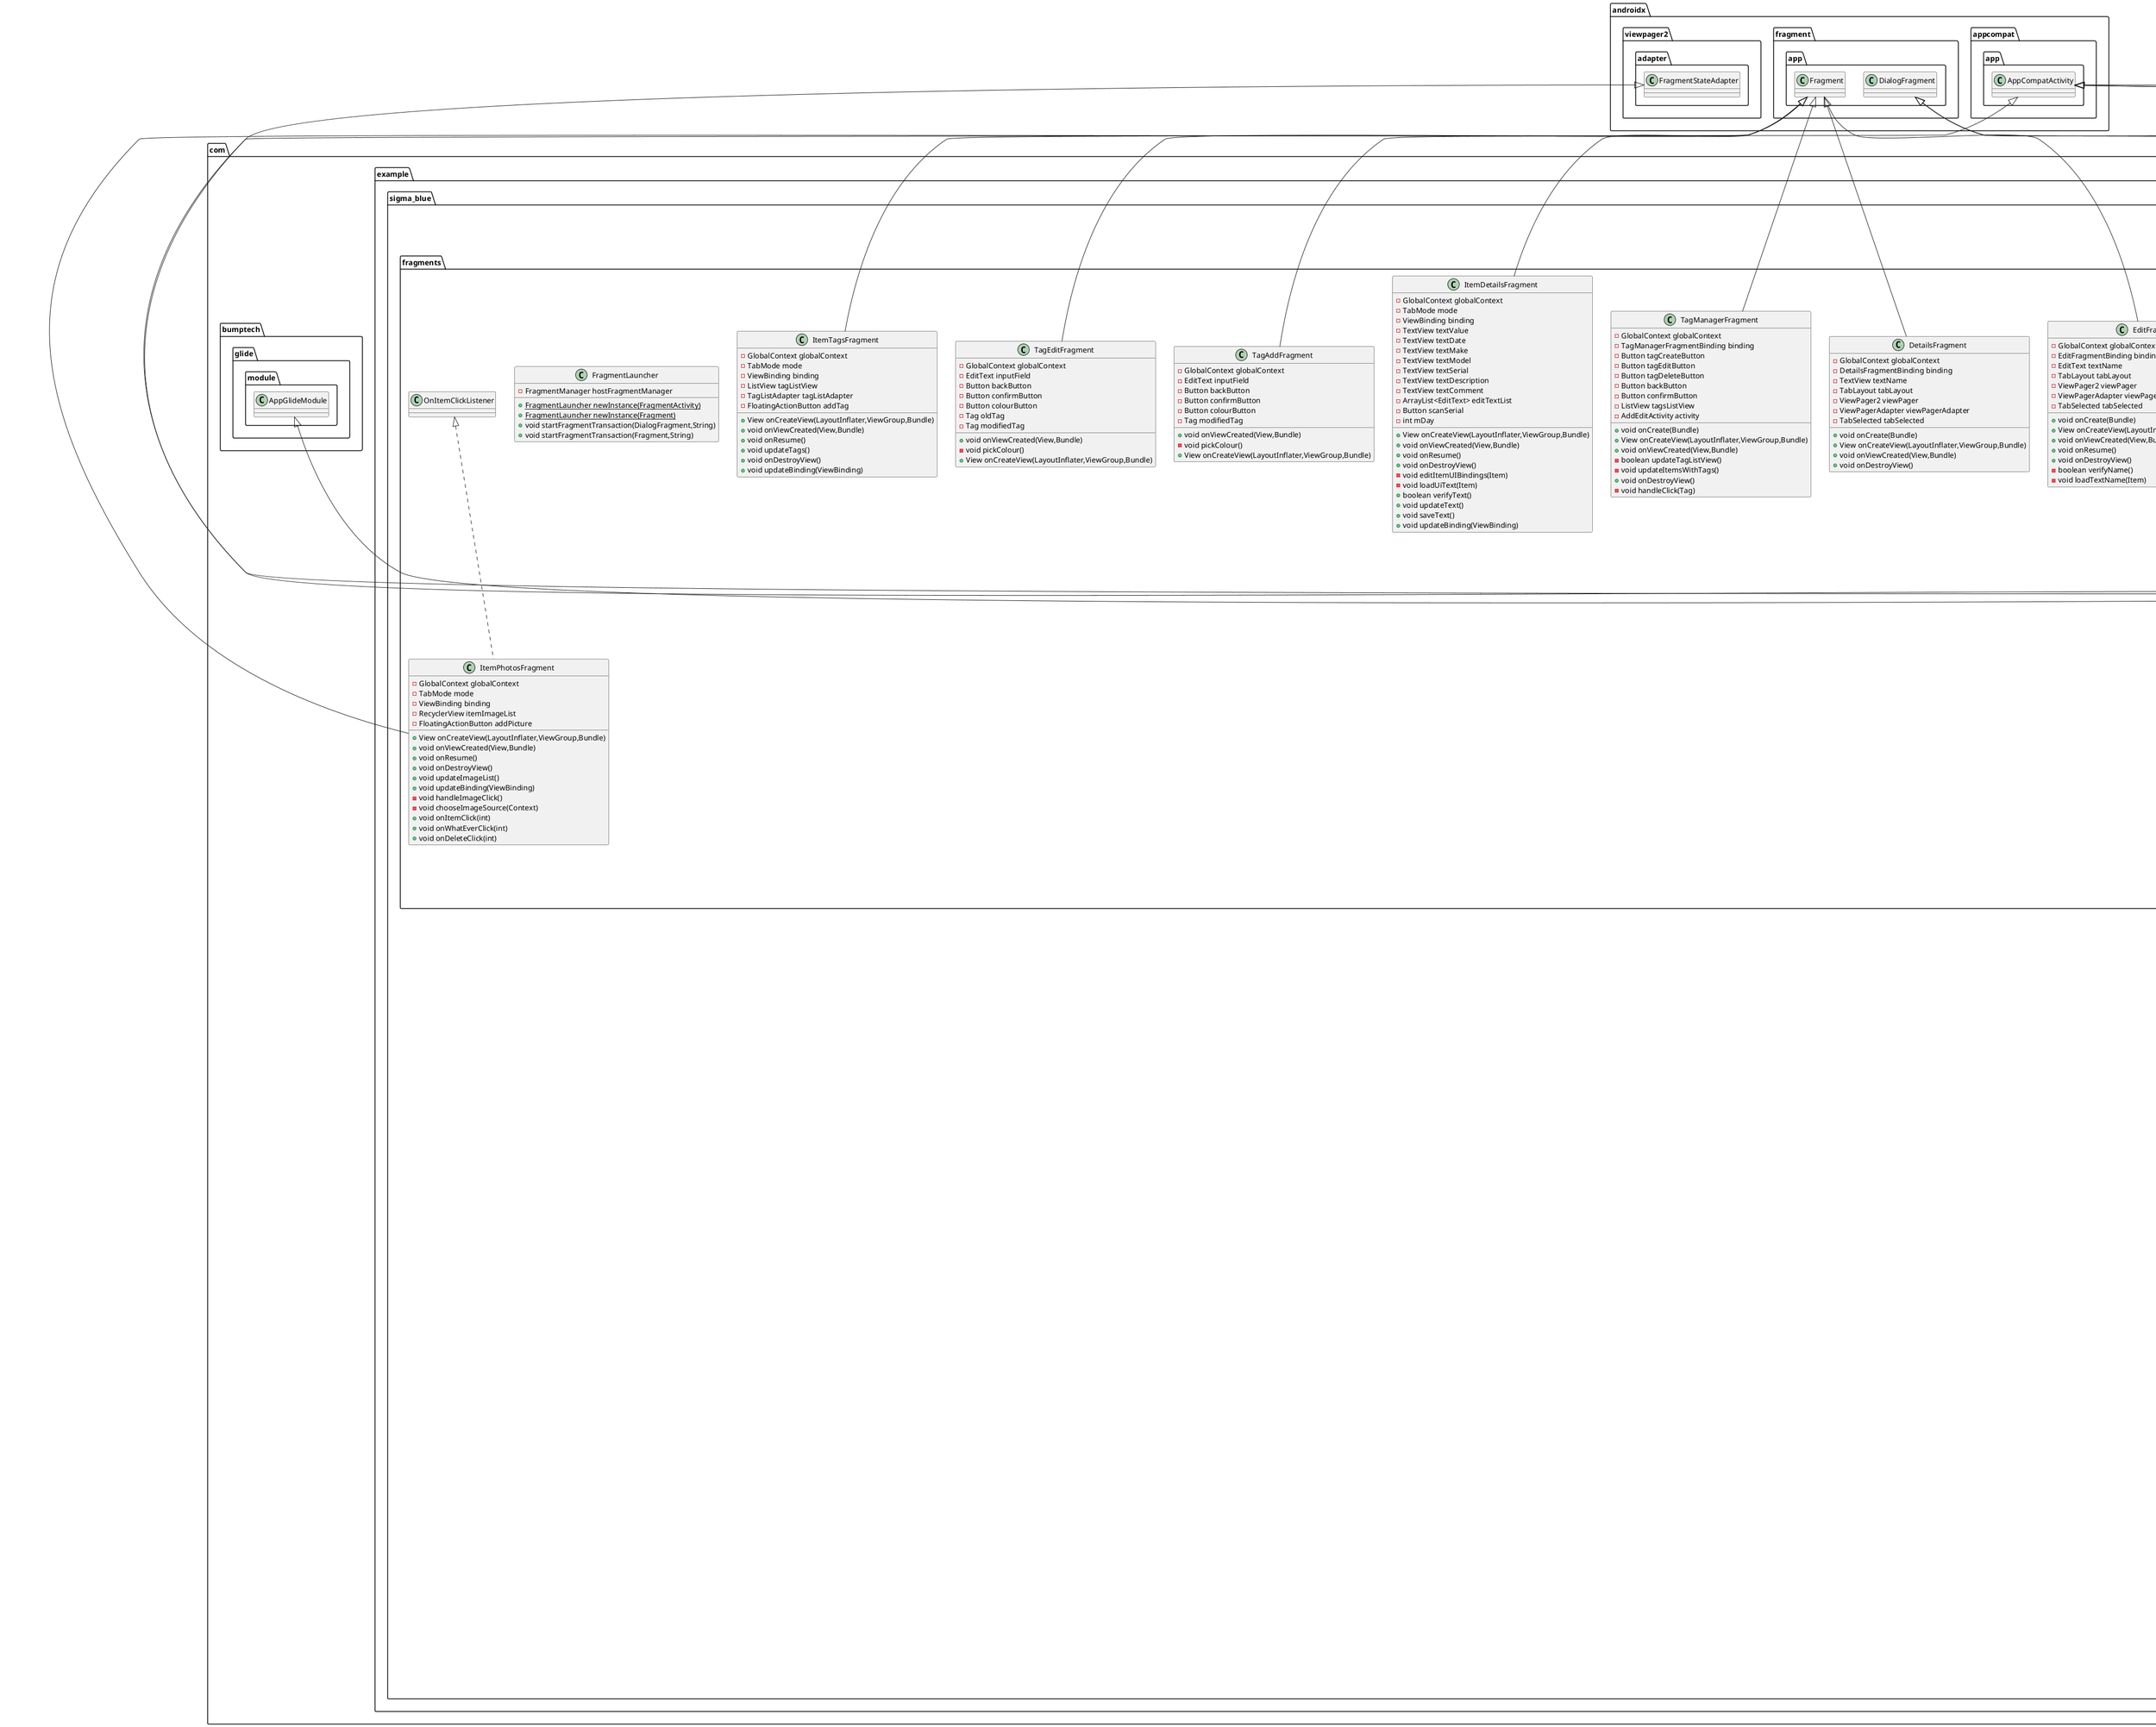 @startuml
class com.example.sigma_blue.entity.item.ItemFactory {
~ String factoryTitle
~ Date factoryDate
~ String factoryDescription
~ String factoryMake
~ String factoryModel
~ Double factoryValue
+ {static} ItemFactory newInstance(Date)
+ Item emptyItem()
+ Item templateItem()
+ Item templateItem(String)
+ void setFactoryDate(Date)
+ void setFactoryValue(Double)
- Date getFactoryDate()
- Double getFactoryValue()
}
class com.example.sigma_blue.activities.ActivityLauncher {
- ActivityResultLauncher<Input> launcher
- OnActivityResult<Result> onActivityResult
+ {static} ActivityLauncher<Input,Result> registerForActivityResult(ActivityResultCaller,ActivityResultContract<Input,Result>,OnActivityResult<Result>)
+ {static} ActivityLauncher<Input,Result> registerForActivityResult(ActivityResultCaller,ActivityResultContract<Input,Result>)
+ {static} ActivityLauncher<Intent,ActivityResult> registerActivityForResult(ActivityResultCaller)
+ void setOnActivityResult(OnActivityResult<Result>)
+ void launch(Input,OnActivityResult<Result>)
+ void launch(Input)
- void callOnActivityResult(Result)
}
interface com.example.sigma_blue.activities.ActivityLauncher$OnActivityResult {
~ void onActivityResult(O)
}
class com.example.sigma_blue.utility.TagFilterField {
- ArrayList<Tag> tagsToMatch
+ boolean match(Item)
}
class com.example.sigma_blue.utility.ItemSortComparator {
- SortField sortBy
- int direction
- Comparator<Item> defaultComparator
- Comparator<Item> nameComparator
- Comparator<Item> dateComparator
- Comparator<Item> makeComparator
- Comparator<Item> valueComparator
- Comparator<Item> descriptionComparator
+ SortField getSortBy()
+ Comparator<Item> getComparator()
+ int getDirection()
+ void setDirection(int)
}
abstract class com.example.sigma_blue.adapter.ASelectableListAdapter {
# List<T> entityData
# Context context
# {static} GlobalContext globalContext
+ int getCount()
+ void setList(List<T>)
# void highlightControl(View,boolean)
}
class com.example.sigma_blue.utility.DateFilterField {
~ Date startDate
~ Date endDate
+ boolean match(Item)
+ Date getStartDate()
+ Date getEndDate()
}
class com.example.sigma_blue.fragments.ItemTagsFragment {
- GlobalContext globalContext
- TabMode mode
- ViewBinding binding
- ListView tagListView
- TagListAdapter tagListAdapter
- FloatingActionButton addTag
+ View onCreateView(LayoutInflater,ViewGroup,Bundle)
+ void onViewCreated(View,Bundle)
+ void onResume()
+ void updateTags()
+ void onDestroyView()
+ void updateBinding(ViewBinding)
}
enum com.example.sigma_blue.adapter.TabSelected {
+  Details
+  Tags
+  Photos
- int position
- {static} Map<Integer,TabSelected> map
+ {static} TabSelected of(int)
+ int position()
}
class com.example.sigma_blue.fragments.ItemPhotosFragment {
- GlobalContext globalContext
- TabMode mode
- ViewBinding binding
- RecyclerView itemImageList
- FloatingActionButton addPicture
+ View onCreateView(LayoutInflater,ViewGroup,Bundle)
+ void onViewCreated(View,Bundle)
+ void onResume()
+ void onDestroyView()
+ void updateImageList()
+ void updateBinding(ViewBinding)
- void handleImageClick()
- void chooseImageSource(Context)
+ void onItemClick(int)
+ void onWhatEverClick(int)
+ void onDeleteClick(int)
}
enum com.example.sigma_blue.utility.ModeField {
+  SORT
+  SEARCH
- String stringRepresentation
+ String toString()
}
abstract class com.example.sigma_blue.utility.FilterField {
# String filterText
# boolean enabled
# boolean exact
+ {abstract}boolean match(T)
+ String getFilterText()
+ boolean isEnabled()
}
class com.example.sigma_blue.entity.description.DescriptionManager {
- HashMap<String,String> descriptionMappings
- {static} boolean DBEnabled
- DescriptionDB descriptionDB
+ void setContext(Context)
+ void updateItemDescription(String,Response.Listener<String>,Response.ErrorListener)
- String parseResponse(String)
}
class com.example.sigma_blue.utility.StringHasher {
+ {static} String getHash(String)
- {static} String bytesToString(byte[])
}
class com.example.sigma_blue.activities.ViewListActivity {
- ActivityLauncher<Intent,ActivityResult> activityLauncher
- ViewHolder viewHolder
- GlobalContext globalContext
- FragmentManager fragmentManager
# void onCreate(Bundle)
- void handleClick(Item)
- void deleteSelectedItems()
- void displayQueryFragment(ApplicationState)
- void startFragmentTransaction(DialogFragment,String)
- void setUIOnClickListeners()
- void handleLongClick(Item)
- void handleOptionsClick()
- void handleDeleteAccount()
- void logoutUser()
}
class com.example.sigma_blue.activities.ViewListActivity$ViewHolder {
+ Button searchButton
+ Button sortFilterButton
+ Button optionsButton
+ Button deleteSelectedButton
+ Button addTagsSelectedButton
+ ConstraintLayout selectedItemsMenu
+ FloatingActionButton addEntryButton
+ TextView summaryView
+ ListView listListView
}
enum com.example.sigma_blue.utility.SortField {
+  NAME
+  DATE
+  DESCRIPTION
+  MAKE
+  VALUE
+  NO_SELECTION
- String menuName
+ String toString()
}
class com.example.sigma_blue.fragments.EditFragment {
- GlobalContext globalContext
- EditFragmentBinding binding
- EditText textName
- TabLayout tabLayout
- ViewPager2 viewPager
- ViewPagerAdapter viewPagerAdapter
- TabSelected tabSelected
+ void onCreate(Bundle)
+ View onCreateView(LayoutInflater,ViewGroup,Bundle)
+ void onViewCreated(View,Bundle)
+ void onResume()
+ void onDestroyView()
- boolean verifyName()
- void loadTextName(Item)
}
class com.example.sigma_blue.entity.item.ItemDB {
- FirebaseFirestore firestoreInjection
- Account account
+ {static} ItemDB newInstance(Account)
+ {static} ItemDB newInstance(FirebaseFirestore,Account)
- void setAccount(Account)
- void setFirestore(FirebaseFirestore)
+ void add(Item)
+ void remove(Item)
+ Account getAccount()
+ CollectionReference getCollectionReference()
}
class com.example.sigma_blue.activities.AddEditActivity {
- GlobalContext globalContext
- NavGraph graph
- NavController navController
# void onCreate(Bundle)
+ void onResume()
+ void returnAndClose()
# void onActivityResult(int,int,Intent)
}
class com.example.sigma_blue.fragments.DetailsFragment {
- GlobalContext globalContext
- DetailsFragmentBinding binding
- TextView textName
- TabLayout tabLayout
- ViewPager2 viewPager
- ViewPagerAdapter viewPagerAdapter
- TabSelected tabSelected
+ void onCreate(Bundle)
+ View onCreateView(LayoutInflater,ViewGroup,Bundle)
+ void onViewCreated(View,Bundle)
+ void onDestroyView()
}
class com.example.sigma_blue.context.GlobalContext {
- {static} GlobalContext instance
- Account account
- AccountList accountList
- ItemList itemList
- SelectedEntities<Item> selectedItems
- TagList tagList
- SelectedEntities<Tag> selectedTags
- ImageManager imageManager
- DescriptionManager descriptionManager
- Item currentItem
- Item modifiedItem
- ArrayList<ApplicationState> stateHistory
+ {static} GlobalContext getInstance()
+ void login(Account)
+ void newState(ApplicationState)
+ ApplicationState getCurrentState()
+ ApplicationState getLastState()
+ AccountList getAccountList()
+ ItemList getItemList()
+ ImageManager getImageManager()
+ TagList getTagList()
+ Item getCurrentItem()
+ void setCurrentItem(Item)
+ Account getAccount()
+ void setAccount(Account)
+ SelectedEntities<Item> getSelectedItems()
+ SelectedEntities<Tag> getSelectedTags()
+ Item getModifiedItem()
+ void setModifiedItem(Item)
+ void updateTag(Tag,Tag)
+ DescriptionManager getDescriptionManager()
}
class com.example.sigma_blue.utility.DescriptionFilterField {
+ boolean match(Item)
}
class com.example.sigma_blue.fragments.TagManagerFragment {
- GlobalContext globalContext
- TagManagerFragmentBinding binding
- Button tagCreateButton
- Button tagEditButton
- Button tagDeleteButton
- Button backButton
- Button confirmButton
- ListView tagsListView
- AddEditActivity activity
+ void onCreate(Bundle)
+ View onCreateView(LayoutInflater,ViewGroup,Bundle)
+ void onViewCreated(View,Bundle)
- boolean updateTagListView()
- void updateItemsWithTags()
+ void onDestroyView()
- void handleClick(Tag)
}
enum com.example.sigma_blue.database.DatabaseNames {
+  PRIMARY_COLLECTION
+  ITEMS_COLLECTION
+  TAGS_COLLECTION
+  ACCOUNT_INFO_COLLECTION
+  USER_INFO_DOCUMENT
- String name
+ String getName()
}
class com.example.sigma_blue.fragments.TagEditFragment {
- GlobalContext globalContext
- EditText inputField
- Button backButton
- Button confirmButton
- Button colourButton
- Tag oldTag
- Tag modifiedTag
+ void onViewCreated(View,Bundle)
- void pickColour()
+ View onCreateView(LayoutInflater,ViewGroup,Bundle)
}
enum com.example.sigma_blue.adapter.TabMode {
+  Edit
+  Details
}
class com.example.sigma_blue.fragments.LoginFragment {
- EditText usernameInput
- EditText passwordInput
- OnFragmentInteractionListener listener
- GlobalContext globalContext
+ {static} LoginFragment newInstance(AccountList)
+ void onAttach(Context)
+ Dialog onCreateDialog(Bundle)
}
interface com.example.sigma_blue.fragments.LoginFragment$OnFragmentInteractionListener {
~ void onLoginPressed(boolean)
}
class com.example.sigma_blue.entity.image.ImageManager {
- ArrayList<String> pathList
- ArrayList<Bitmap> entityList
# ImageDB dbHandler
# ImageListAdapterFromPath adapter
- Boolean uploading
- Boolean upToDate
+ String uploadImage(Account,Bitmap)
+ void updateFromItem(Item)
+ ImageListAdapterFromPath getAdapter()
- void updateFromList()
+ void setAdapter(ImageListAdapterFromPath)
- void onImageDownload(byte[])
- void onImageUpload()
+ ArrayList<String> getPathList()
+ Bitmap compressBitmap(String,int,int)
}
class com.example.sigma_blue.entity.description.DescriptionDB {
- {static} String url
~ RequestQueue queue
+ void setContext(Context)
+ void getDescription(String,Response.Listener<String>,Response.ErrorListener)
}
class com.example.sigma_blue.utility.NameFilterField {
+ boolean match(Item)
}
abstract class com.example.sigma_blue.utility.SearchTextBoxWatcher {
~ T target
+ void beforeTextChanged(CharSequence,int,int,int)
+ void onTextChanged(CharSequence,int,int,int)
+ void afterTextChanged(Editable)
+ {abstract}void onTextChanged(T,Editable)
}
class com.example.sigma_blue.adapter.ViewPagerAdapter {
- TabMode mode
- ItemDetailsFragment itemDetailsFragment
- ItemPhotosFragment itemPhotosFragment
- ItemTagsFragment itemTagsFragment
- boolean fragmentsInitialized
- String ERROR_MESSAGE
+ Fragment createFragment(int)
+ int getItemCount()
+ boolean verifyDetailsText()
+ void saveTextToContext()
+ void updateFromContext(int)
}
class com.example.sigma_blue.entity.account.Account {
- String username
- String password
+ {static} String USERNAME
+ {static} Function<QueryDocumentSnapshot,Account> accountOfDocument
+ String getUsername()
+ String getPassword()
+ boolean checkUsername(String)
+ boolean checkPassword(String)
+ String getDocID()
+ boolean equals(Object)
+ Function<IDatabaseItem<Account>,HashMap<String,Object>> getHashMapOfEntity()
+ Account getInstance()
}
class com.example.sigma_blue.utility.ConfirmDelete {
+ {static} void confirmDelete(Context,DialogInterface.OnClickListener)
}
class com.example.sigma_blue.activities.ImageTakingActivity {
~ {static} int REQUEST_IMAGE_CAPTURE
~ {static} int REQUEST_BARCODE_SCAN
~ {static} int REQUEST_GALLERY_PICKING
- GlobalContext globalContext
- boolean cameraPermissionGranted
- ActivityResultLauncher<ScanOptions> barcodeLauncher
# void onCreate(Bundle)
- void dispatchIntent()
- void dispatchScanBarcodeIntent()
- void dispatchTakePictureIntent()
- void dispatchStartGalleryIntent()
# void onActivityResult(int,int,Intent)
- void checkAndroidCameraPermissions()
- void checkAndroidStoragePermissions()
+ void onRequestPermissionsResult(int,String[],int[])
}
class com.example.sigma_blue.fragments.CreateAccFragment {
- EditText usernameInput
- EditText passwordInput
- OnFragmentInteractionListener listener
- GlobalContext globalContext
+ void onAttach(Context)
+ Dialog onCreateDialog(Bundle)
}
interface com.example.sigma_blue.fragments.CreateAccFragment$OnFragmentInteractionListener {
~ void onConfirmPressed(boolean)
}
class com.example.sigma_blue.entity.tag.Tag {
- String tagText
- Color colour
+ {static} String LABEL
+ String getTagText()
+ void setTagText(String)
+ Color getColour()
+ void setColour(Color)
+ int compareTo(Tag)
+ int hashCode()
+ boolean equals(Object)
+ String getDocID()
+ String getColourString()
+ Function<IDatabaseItem<Tag>,HashMap<String,Object>> getHashMapOfEntity()
+ Tag getInstance()
}
class com.example.sigma_blue.activities.LoginPageActivity {
+ Button createAccBtn
+ Button loginBtn
- FragmentLauncher fragmentLauncher
- DialogFragment createAccFragment
- DialogFragment loginFragment
- GlobalContext globalContext
# void onCreate(Bundle)
+ void onConfirmPressed(boolean)
+ void onLoginPressed(boolean)
}
class com.example.sigma_blue.entity.image.ImageDB {
- FirebaseStorage storage
+ String addImage(Bitmap,Account,OnCompleteListener<UploadTask.TaskSnapshot>)
+ void getImage(String,OnSuccessListener<byte[]>)
}
class com.example.sigma_blue.entity.item.ItemListAdapter {
- TextView sumView
+ void notifyDataSetChanged()
+ View getView(int,View,ViewGroup)
+ String formatSummary(Double)
+ void notifySumView(Optional<Double>)
+ void setSummaryView(TextView)
- void bindPosition(View,int)
}
class com.example.sigma_blue.fragments.ItemDetailsFragment {
- GlobalContext globalContext
- TabMode mode
- ViewBinding binding
- TextView textValue
- TextView textDate
- TextView textMake
- TextView textModel
- TextView textSerial
- TextView textDescription
- TextView textComment
- ArrayList<EditText> editTextList
- Button scanSerial
- int mDay
+ View onCreateView(LayoutInflater,ViewGroup,Bundle)
+ void onViewCreated(View,Bundle)
+ void onResume()
+ void onDestroyView()
- void editItemUIBindings(Item)
- void loadUiText(Item)
+ boolean verifyText()
+ void updateText()
+ void saveText()
+ void updateBinding(ViewBinding)
}
class com.example.sigma_blue.entity.image.ImageListAdapterFromPath {
- Context mContext
- ArrayList<String> pathData
- OnItemClickListener mListener
- FirebaseStorage storage
- boolean isMenuNeeded
+ ImageViewHolder onCreateViewHolder(ViewGroup,int)
+ void onBindViewHolder(ImageViewHolder,int)
+ int getItemCount()
+ void setOnItemClickListener(OnItemClickListener)
+ ArrayList<String> getPathData()
+ void setPathData(ArrayList<String>)
}
class com.example.sigma_blue.entity.image.ImageListAdapterFromPath$ImageViewHolder {
+ ImageView imageView
+ void onClick(View)
+ void onCreateContextMenu(ContextMenu,View,ContextMenu.ContextMenuInfo)
+ boolean onMenuItemClick(MenuItem)
}
interface com.example.sigma_blue.entity.image.ImageListAdapterFromPath$OnItemClickListener {
~ void onItemClick(int)
~ void onWhatEverClick(int)
~ void onDeleteClick(int)
}
class com.example.sigma_blue.fragments.TagAddFragment {
- GlobalContext globalContext
- EditText inputField
- Button backButton
- Button confirmButton
- Button colourButton
- Tag modifiedTag
+ void onViewCreated(View,Bundle)
- void pickColour()
+ View onCreateView(LayoutInflater,ViewGroup,Bundle)
}
class com.example.sigma_blue.entity.account.AccountDB {
+ {static} AccountDB newInstance()
+ CollectionReference getCollectionReference()
}
abstract class com.example.sigma_blue.entity.AEntityList {
# ArrayList<T> entityList
# ADatabaseHandler<T> dbHandler
# ASelectableListAdapter<T> adapter
# GlobalContext globalContext
+ void setList(ArrayList<T>)
+ ArrayList<T> getList()
+ ASelectableListAdapter<T> getAdapter()
+ void setAdapter(ASelectableListAdapter<T>)
+ ArrayList<T> getEntityList()
+ void add(T)
+ {abstract}void updateUI()
+ void remove(int)
+ void remove(T)
+ void startListening()
+ void updateEntity(T,T)
+ void syncEntity(T)
+ void setDbHandler(ADatabaseHandler<T>)
+ void removeAll()
}
class com.example.sigma_blue.entity.image.MyAppGlideModule {
+ void registerComponents(Context,Glide,Registry)
}
class com.example.sigma_blue.entity.account.AccountList {
+ {static} AEntityList<Account> newInstance()
+ boolean validAccount(Account)
+ void updateUI()
+ List<Account> loadArray(QuerySnapshot)
+ void setList(ArrayList<Account>)
}
class com.example.sigma_blue.utility.MakeFilterField {
+ boolean match(Item)
}
class com.example.sigma_blue.entity.tag.TagDB {
- Account account
+ {static} TagDB newInstance(Account)
+ DocumentReference getDocRef(Tag)
+ CollectionReference getCollectionReference()
}
enum com.example.sigma_blue.context.ApplicationState {
+  SORT_MENU
+  FILTER_MENU
+  LOGIN_ACTIVITY
+  VIEW_LIST_ACTIVITY
+  CREATE_ACCOUNT_FRAGMENT
+  LOGIN_FRAGMENT
+  DETAILS_FRAGMENT
+  ADD_ITEM_FRAGMENT
+  EDIT_ITEM_FRAGMENT
+  MULTI_SELECT_TAG_MANAGER_FRAGMENT
+  TAG_MANAGER_FRAGMENT
+  TAG_ADD_FRAGMENT
+  TAG_EDIT_FRAGMENT
+  IMAGE_ADD_ACTIVITY
+  BARCODE_ADD_ACTIVITY
+  GALLERY_ADD_ACTIVITY
+  NONE
- String key
+ String toString()
}
class com.example.sigma_blue.entity.item.Item {
+ {static} String dbName
- String description
- Date date
- Double value
- String serialNumber
- List<Tag> tags
- ArrayList<String> imagePaths
+ {static} SimpleDateFormat simpledf
+ {static} Function<QueryDocumentSnapshot,Item> itemOfQueryDocument
+ {static} Item newInstance(String)
+ {static} Item newInstance(String,Date,String,String,String,String,String,Double,List<String>,List<String>)
+ {static} Item newInstance(String,Date,String,String,String,String,String,Double)
+ {static} Item newInstance(String,Date,String,String,String,Double)
+ String getName()
+ void setName(String)
+ Date getDate()
+ void setDate(Date)
+ String getDescription()
+ void setDescription(String)
+ String getMake()
+ void setMake(String)
+ String getModel()
+ void setModel(String)
+ Double getValue()
+ String getFormattedValue()
+ void setValue(Double)
+ String getSerialNumber()
+ void setSerialNumber(String)
+ String getComment()
+ void setComment(String)
+ List<Tag> getTags()
+ ArrayList<String> getTagDocIDs()
+ void setTags(List<Tag>)
+ void addTag(Tag)
+ boolean deleteTag(Tag)
+ ArrayList<String> getImagePaths()
+ void addImagePath(String)
+ boolean removeImagePath(String)
+ boolean hasTag(Tag)
+ String getDocID()
+ Function<IDatabaseItem<Item>,HashMap<String,Object>> getHashMapOfEntity()
+ boolean equals(Object)
+ int compareTo(Item)
+ int hashCode()
+ Item getInstance()
+ void cleanTags(ArrayList<Tag>)
+ void updateTag(Tag,Tag)
}
abstract class com.example.sigma_blue.database.ADatabaseHandler {
- ListenerRegistration registration
# CollectionReference ref
# {static} void addDocument(CollectionReference,T,Function<T,HashMap<String,Object>>,String)
+ {static} List<T> loadArray(QuerySnapshot,Function<QueryDocumentSnapshot,T>)
# {static} void removeDocument(CollectionReference,IDatabaseItem<?>)
+ void add(IDatabaseItem<T>)
+ void remove(IDatabaseItem<T>)
+ {abstract}CollectionReference getCollectionReference()
+ void startListening(Query,IDatabaseList<T>)
- void clearRegistration()
+ DocumentReference getDocRef(IDatabaseItem<T>)
}
class com.example.sigma_blue.fragments.QueryFragment {
- GlobalContext globalContext
- ViewHolder viewHolder
- ModeField currentView
- VisibleItemList visibleItemList
+ void onResume()
+ void onCreate(Bundle)
+ View onCreateView(LayoutInflater,ViewGroup,Bundle)
}
class com.example.sigma_blue.fragments.QueryFragment$ViewHolder {
~ Button confirmButton
~ TextView startDateTV
~ EditText descriptionFilterET
~ Spinner sortCriteriaSpinner
~ CheckBox ascendingBox
~ DatePicker startDatePicker
~ ArrayAdapter<SortField> sortAdapter
~ ArrayAdapter<ModeField> modeAdapter
~ ViewSwitcher modeSwitcher
- List<SortField> createMenuItems()
- List<ModeField> createModeChoices()
- void createSortAdapter()
- void createModeAdapter()
+ void flipAscendBox(boolean)
- void resetQueryUI()
- void resetQuery()
+ void regenerateSelection()
- void regenerateTextBox(EditText,String)
- void setDatePickerVisibility(int)
- void dateCheckBoxController(CheckBox)
- Date dateRepresentationOfPicker(DatePicker)
- void setBoxListeners()
- void setDatePickerListeners()
+ void setUIListeners()
- void chooseModeView(ModeField)
- void swapMode(ModeField)
- void handleSortUpdate(int)
}
class com.example.sigma_blue.entity.tag.TagList {
+ {static} Function<QueryDocumentSnapshot,Tag> tagOfDocument
+ {static} TagList newInstance(Account)
+ {static} TagList newInstance()
+ {static} TagList newInstance(TagDB)
+ void updateUI()
+ List<Tag> loadArray(QuerySnapshot)
}
class com.example.sigma_blue.entity.tag.TagListAdapter {
+ {static} TagListAdapter newInstance(List<Tag>,Context)
+ View getView(int,View,ViewGroup)
}
class com.example.sigma_blue.fragments.FragmentLauncher {
- FragmentManager hostFragmentManager
+ {static} FragmentLauncher newInstance(FragmentActivity)
+ {static} FragmentLauncher newInstance(Fragment)
+ void startFragmentTransaction(DialogFragment,String)
+ void startFragmentTransaction(Fragment,String)
}
class com.example.sigma_blue.entity.item.VisibleItemList {
- FilterField<Item> makeFilterField
- ItemSortComparator itemSortComparator
- ArrayList<Item> visibleItems
+ void refreshVisibleItems()
+ void resetVisibleItems()
+ void setMakeFilterField(FilterField<Item>)
+ void setNameFilterField(FilterField<Item>)
+ void setDescriptionFilterField(FilterField<Item>)
+ void setDateFilterField(FilterField<Item>)
+ void setTagFilterField(FilterField<Item>)
+ void setItemSortComparator(ItemSortComparator)
+ FilterField<Item> getTagFilterField()
+ FilterField<Item> getMakeFilterField()
+ FilterField<Item> getNameFilterField()
+ FilterField<Item> getDescriptionFilterField()
+ FilterField<Item> getDateFilterField()
+ ItemSortComparator getItemSortComparator()
}
interface com.example.sigma_blue.database.IDatabaseList {
+ void setList(ArrayList<T>)
+ void updateUI()
+ List<T> loadArray(QuerySnapshot)
+ void startListening()
}
class com.example.sigma_blue.entity.item.ItemList {
- VisibleItemList visibleItemList
- ArrayList<Item> visibleItemArrayList
+ {static} Function<List<Item>,Optional<Double>> sumValues
+ {static} ItemList newInstance(ItemDB,ItemListAdapter)
+ {static} ItemList newInstance(ItemDB)
+ {static} ItemList newInstance()
+ void updateUI()
+ List<Item> loadArray(QuerySnapshot)
+ void setAdapter(ASelectableListAdapter<Item>)
+ void setSummaryView(TextView)
+ void cleanAllItemTags(ArrayList<Tag>)
+ void updateTags(Tag,Tag)
+ VisibleItemList getVisibleItemList()
+ ArrayList<Item> getVisibleList()
}
interface com.example.sigma_blue.database.IDatabaseItem {
+ String getDocID()
+ Function<IDatabaseItem<T>,HashMap<String,Object>> getHashMapOfEntity()
+ T getInstance()
}
class com.example.sigma_blue.context.SelectedEntities {
~ ArrayList<T> selected
+ void toggleHighlight(T)
+ ArrayList<T> getSelected()
+ void resetSelected()
+ boolean empty()
+ int size()
+ void updateEntity(T,T)
- void removeEntity(T)
}


com.example.sigma_blue.activities.ActivityLauncher +.. com.example.sigma_blue.activities.ActivityLauncher$OnActivityResult
com.example.sigma_blue.utility.FilterField <|-- com.example.sigma_blue.utility.TagFilterField
android.widget.ArrayAdapter <|-- com.example.sigma_blue.adapter.ASelectableListAdapter
com.example.sigma_blue.utility.FilterField <|-- com.example.sigma_blue.utility.DateFilterField
androidx.fragment.app.Fragment <|-- com.example.sigma_blue.fragments.ItemTagsFragment
com.example.sigma_blue.fragments.OnItemClickListener <|.. com.example.sigma_blue.fragments.ItemPhotosFragment
androidx.fragment.app.Fragment <|-- com.example.sigma_blue.fragments.ItemPhotosFragment
androidx.appcompat.app.AppCompatActivity <|-- com.example.sigma_blue.activities.ViewListActivity
com.example.sigma_blue.activities.ViewListActivity +.. com.example.sigma_blue.activities.ViewListActivity$ViewHolder
androidx.fragment.app.Fragment <|-- com.example.sigma_blue.fragments.EditFragment
com.example.sigma_blue.database.ADatabaseHandler <|-- com.example.sigma_blue.entity.item.ItemDB
androidx.appcompat.app.AppCompatActivity <|-- com.example.sigma_blue.activities.AddEditActivity
androidx.fragment.app.Fragment <|-- com.example.sigma_blue.fragments.DetailsFragment
com.example.sigma_blue.utility.FilterField <|-- com.example.sigma_blue.utility.DescriptionFilterField
androidx.fragment.app.Fragment <|-- com.example.sigma_blue.fragments.TagManagerFragment
androidx.fragment.app.Fragment <|-- com.example.sigma_blue.fragments.TagEditFragment
androidx.fragment.app.DialogFragment <|-- com.example.sigma_blue.fragments.LoginFragment
com.example.sigma_blue.fragments.LoginFragment +.. com.example.sigma_blue.fragments.LoginFragment$OnFragmentInteractionListener
com.example.sigma_blue.utility.FilterField <|-- com.example.sigma_blue.utility.NameFilterField
android.text.TextWatcher <|.. com.example.sigma_blue.utility.SearchTextBoxWatcher
androidx.viewpager2.adapter.FragmentStateAdapter <|-- com.example.sigma_blue.adapter.ViewPagerAdapter
java.io.Serializable <|.. com.example.sigma_blue.entity.account.Account
com.example.sigma_blue.database.IDatabaseItem <|.. com.example.sigma_blue.entity.account.Account
androidx.appcompat.app.AppCompatActivity <|-- com.example.sigma_blue.activities.ImageTakingActivity
androidx.fragment.app.DialogFragment <|-- com.example.sigma_blue.fragments.CreateAccFragment
com.example.sigma_blue.fragments.CreateAccFragment +.. com.example.sigma_blue.fragments.CreateAccFragment$OnFragmentInteractionListener
com.example.sigma_blue.entity.tag.Comparable <|.. com.example.sigma_blue.entity.tag.Tag
com.example.sigma_blue.database.IDatabaseItem <|.. com.example.sigma_blue.entity.tag.Tag
java.io.Serializable <|.. com.example.sigma_blue.entity.tag.Tag
com.example.sigma_blue.activities.OnFragmentInteractionListener <|.. com.example.sigma_blue.activities.LoginPageActivity
com.example.sigma_blue.activities.OnFragmentInteractionListener <|.. com.example.sigma_blue.activities.LoginPageActivity
androidx.appcompat.app.AppCompatActivity <|-- com.example.sigma_blue.activities.LoginPageActivity
com.example.sigma_blue.adapter.ASelectableListAdapter <|-- com.example.sigma_blue.entity.item.ItemListAdapter
androidx.fragment.app.Fragment <|-- com.example.sigma_blue.fragments.ItemDetailsFragment
com.example.sigma_blue.entity.image.Adapter <|-- com.example.sigma_blue.entity.image.ImageListAdapterFromPath
com.example.sigma_blue.entity.image.ImageListAdapterFromPath +.. com.example.sigma_blue.entity.image.ImageListAdapterFromPath$ImageViewHolder
com.example.sigma_blue.entity.image.OnClickListener <|.. com.example.sigma_blue.entity.image.ImageListAdapterFromPath$ImageViewHolder
com.example.sigma_blue.entity.image.OnCreateContextMenuListener <|.. com.example.sigma_blue.entity.image.ImageListAdapterFromPath$ImageViewHolder
com.example.sigma_blue.entity.image.OnMenuItemClickListener <|.. com.example.sigma_blue.entity.image.ImageListAdapterFromPath$ImageViewHolder
com.example.sigma_blue.entity.image.ViewHolder <|-- com.example.sigma_blue.entity.image.ImageListAdapterFromPath$ImageViewHolder
com.example.sigma_blue.entity.image.ImageListAdapterFromPath +.. com.example.sigma_blue.entity.image.ImageListAdapterFromPath$OnItemClickListener
androidx.fragment.app.Fragment <|-- com.example.sigma_blue.fragments.TagAddFragment
com.example.sigma_blue.database.ADatabaseHandler <|-- com.example.sigma_blue.entity.account.AccountDB
java.io.Serializable <|.. com.example.sigma_blue.entity.AEntityList
com.example.sigma_blue.database.IDatabaseList <|.. com.example.sigma_blue.entity.AEntityList
com.bumptech.glide.module.AppGlideModule <|-- com.example.sigma_blue.entity.image.MyAppGlideModule
com.example.sigma_blue.entity.AEntityList <|-- com.example.sigma_blue.entity.account.AccountList
com.example.sigma_blue.utility.FilterField <|-- com.example.sigma_blue.utility.MakeFilterField
com.example.sigma_blue.database.ADatabaseHandler <|-- com.example.sigma_blue.entity.tag.TagDB
com.example.sigma_blue.entity.item.Comparable <|.. com.example.sigma_blue.entity.item.Item
java.io.Serializable <|.. com.example.sigma_blue.entity.item.Item
com.example.sigma_blue.database.IDatabaseItem <|.. com.example.sigma_blue.entity.item.Item
androidx.fragment.app.DialogFragment <|-- com.example.sigma_blue.fragments.QueryFragment
com.example.sigma_blue.fragments.QueryFragment +.. com.example.sigma_blue.fragments.QueryFragment$ViewHolder
com.example.sigma_blue.entity.AEntityList <|-- com.example.sigma_blue.entity.tag.TagList
com.example.sigma_blue.adapter.ASelectableListAdapter <|-- com.example.sigma_blue.entity.tag.TagListAdapter
com.example.sigma_blue.entity.AEntityList <|-- com.example.sigma_blue.entity.item.ItemList
@enduml